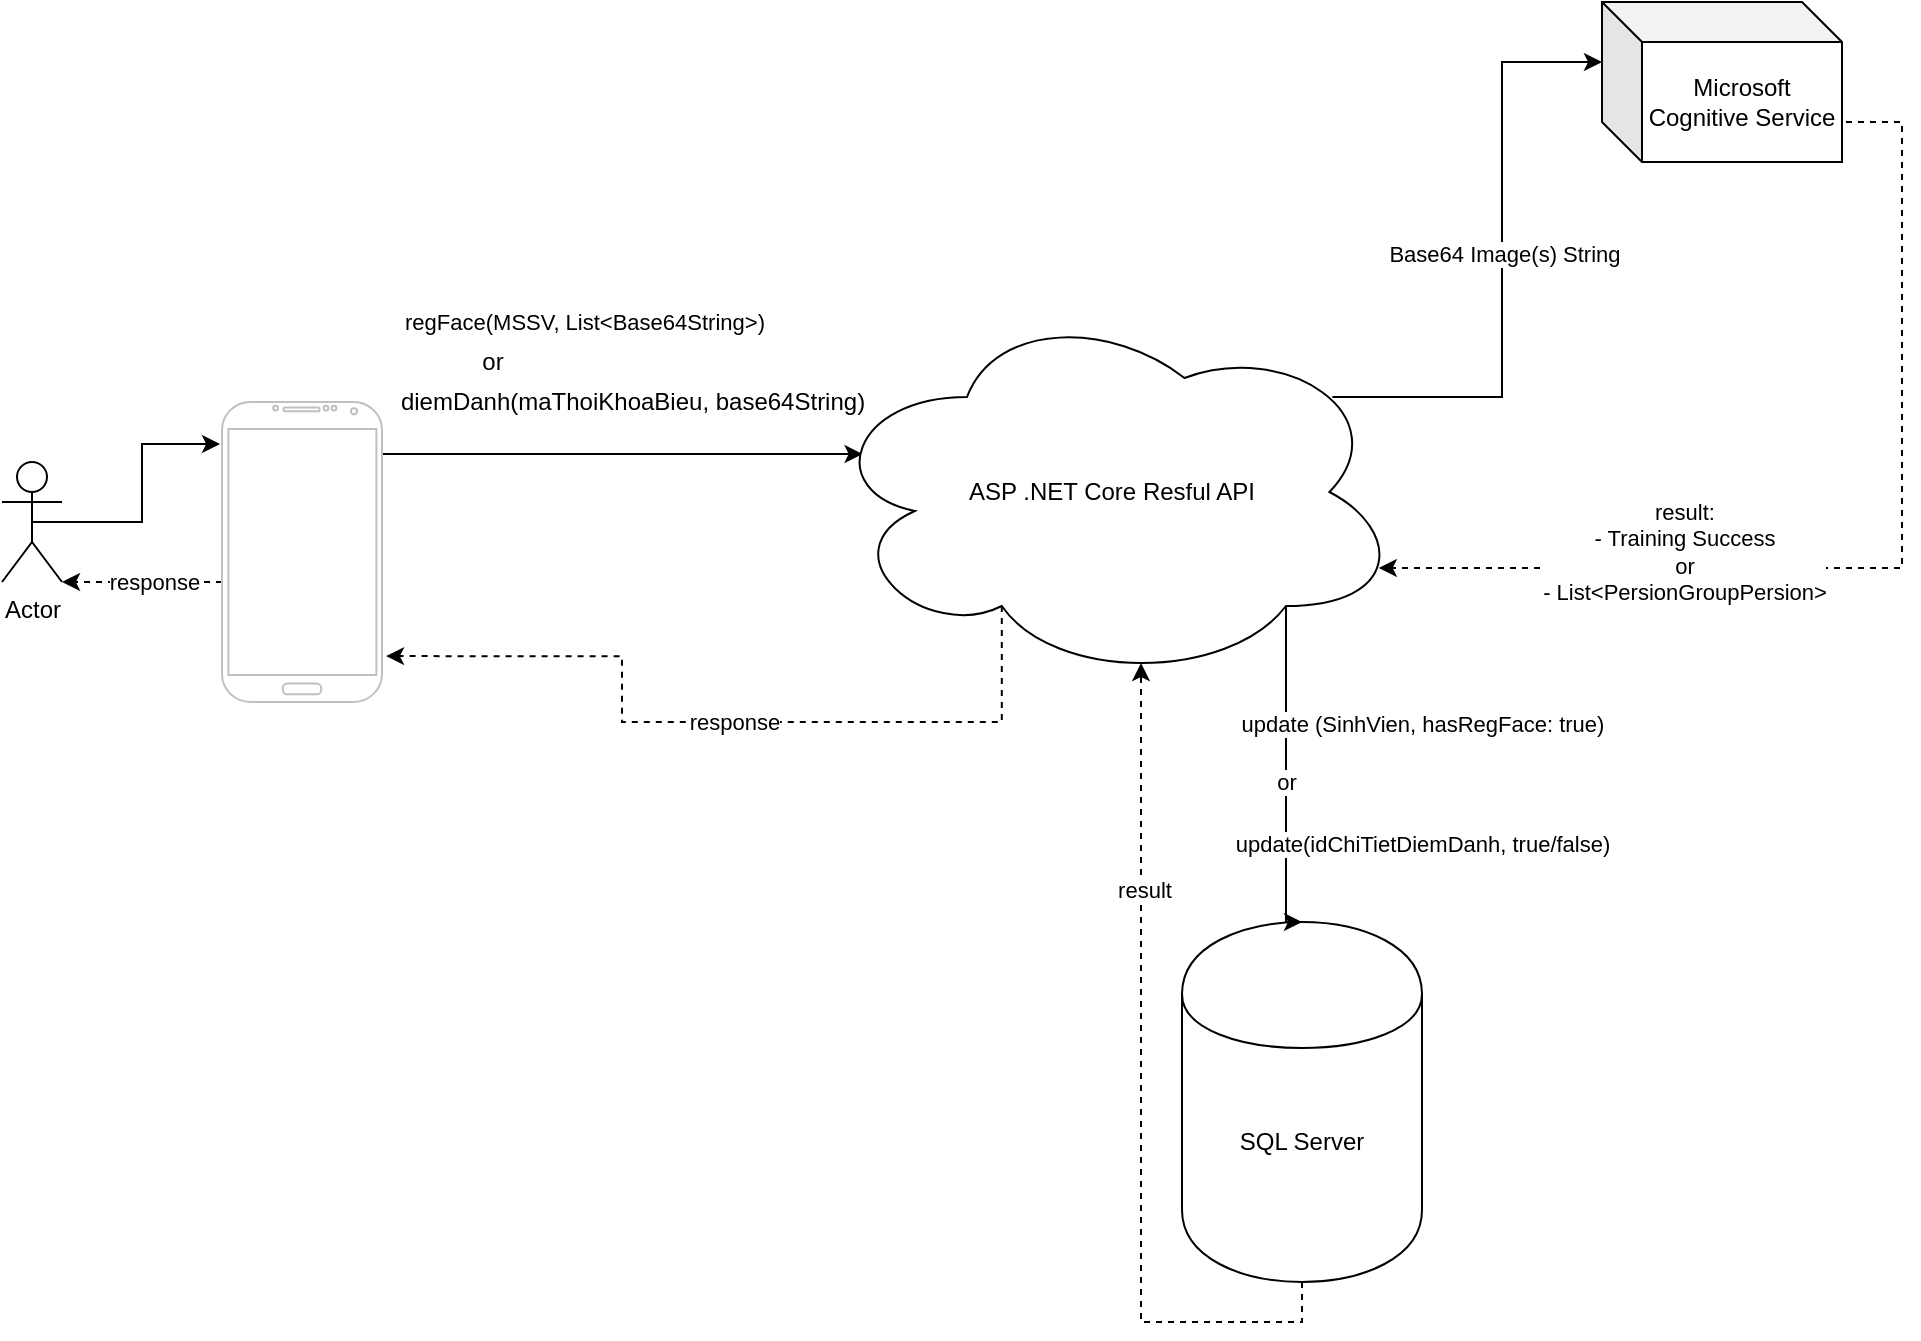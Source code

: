 <mxfile version="13.0.2" type="device"><diagram id="ymJCVIcEYa_-6onyWGU0" name="Page-1"><mxGraphModel dx="2191" dy="742" grid="1" gridSize="10" guides="1" tooltips="1" connect="1" arrows="1" fold="1" page="1" pageScale="1" pageWidth="1169" pageHeight="1654" math="0" shadow="0"><root><mxCell id="0"/><mxCell id="1" parent="0"/><mxCell id="RSBMHZHzwJEv39_NkGAO-16" style="edgeStyle=orthogonalEdgeStyle;rounded=0;orthogonalLoop=1;jettySize=auto;html=1;exitX=0.5;exitY=0.5;exitDx=0;exitDy=0;exitPerimeter=0;entryX=-0.012;entryY=0.14;entryDx=0;entryDy=0;entryPerimeter=0;" edge="1" parent="1" source="RSBMHZHzwJEv39_NkGAO-1" target="RSBMHZHzwJEv39_NkGAO-2"><mxGeometry relative="1" as="geometry"/></mxCell><mxCell id="RSBMHZHzwJEv39_NkGAO-1" value="Actor" style="shape=umlActor;verticalLabelPosition=bottom;labelBackgroundColor=#ffffff;verticalAlign=top;html=1;outlineConnect=0;" vertex="1" parent="1"><mxGeometry x="-40" y="280" width="30" height="60" as="geometry"/></mxCell><mxCell id="RSBMHZHzwJEv39_NkGAO-6" style="edgeStyle=orthogonalEdgeStyle;rounded=0;orthogonalLoop=1;jettySize=auto;html=1;entryX=0.07;entryY=0.4;entryDx=0;entryDy=0;entryPerimeter=0;" edge="1" parent="1" source="RSBMHZHzwJEv39_NkGAO-2" target="RSBMHZHzwJEv39_NkGAO-4"><mxGeometry relative="1" as="geometry"><Array as="points"><mxPoint x="270" y="276"/><mxPoint x="270" y="276"/></Array></mxGeometry></mxCell><mxCell id="RSBMHZHzwJEv39_NkGAO-27" value="regFace(MSSV, List&amp;lt;Base64String&amp;gt;)" style="edgeLabel;html=1;align=center;verticalAlign=middle;resizable=0;points=[];" vertex="1" connectable="0" parent="RSBMHZHzwJEv39_NkGAO-6"><mxGeometry x="-0.348" y="4" relative="1" as="geometry"><mxPoint x="22" y="-62" as="offset"/></mxGeometry></mxCell><mxCell id="RSBMHZHzwJEv39_NkGAO-17" style="edgeStyle=orthogonalEdgeStyle;rounded=0;orthogonalLoop=1;jettySize=auto;html=1;entryX=1;entryY=1;entryDx=0;entryDy=0;entryPerimeter=0;dashed=1;" edge="1" parent="1" source="RSBMHZHzwJEv39_NkGAO-2" target="RSBMHZHzwJEv39_NkGAO-1"><mxGeometry relative="1" as="geometry"><Array as="points"><mxPoint x="120" y="340"/><mxPoint x="120" y="340"/></Array></mxGeometry></mxCell><mxCell id="RSBMHZHzwJEv39_NkGAO-25" value="response" style="edgeLabel;html=1;align=center;verticalAlign=middle;resizable=0;points=[];" vertex="1" connectable="0" parent="RSBMHZHzwJEv39_NkGAO-17"><mxGeometry x="0.222" y="2" relative="1" as="geometry"><mxPoint x="15" y="-2" as="offset"/></mxGeometry></mxCell><mxCell id="RSBMHZHzwJEv39_NkGAO-2" value="" style="verticalLabelPosition=bottom;verticalAlign=top;html=1;shadow=0;dashed=0;strokeWidth=1;shape=mxgraph.android.phone2;strokeColor=#c0c0c0;" vertex="1" parent="1"><mxGeometry x="70" y="250" width="80" height="150" as="geometry"/></mxCell><mxCell id="RSBMHZHzwJEv39_NkGAO-14" style="edgeStyle=orthogonalEdgeStyle;rounded=0;orthogonalLoop=1;jettySize=auto;html=1;exitX=0.5;exitY=1;exitDx=0;exitDy=0;entryX=0.55;entryY=0.95;entryDx=0;entryDy=0;entryPerimeter=0;dashed=1;" edge="1" parent="1" source="RSBMHZHzwJEv39_NkGAO-3" target="RSBMHZHzwJEv39_NkGAO-4"><mxGeometry relative="1" as="geometry"/></mxCell><mxCell id="RSBMHZHzwJEv39_NkGAO-23" value="result" style="edgeLabel;html=1;align=center;verticalAlign=middle;resizable=0;points=[];" vertex="1" connectable="0" parent="RSBMHZHzwJEv39_NkGAO-14"><mxGeometry x="0.473" relative="1" as="geometry"><mxPoint x="1" as="offset"/></mxGeometry></mxCell><mxCell id="RSBMHZHzwJEv39_NkGAO-3" value="SQL Server" style="shape=cylinder;whiteSpace=wrap;html=1;boundedLbl=1;backgroundOutline=1;" vertex="1" parent="1"><mxGeometry x="550" y="510" width="120" height="180" as="geometry"/></mxCell><mxCell id="RSBMHZHzwJEv39_NkGAO-7" style="edgeStyle=orthogonalEdgeStyle;rounded=0;orthogonalLoop=1;jettySize=auto;html=1;exitX=0.88;exitY=0.25;exitDx=0;exitDy=0;exitPerimeter=0;entryX=0;entryY=0;entryDx=0;entryDy=30;entryPerimeter=0;" edge="1" parent="1" source="RSBMHZHzwJEv39_NkGAO-4" target="RSBMHZHzwJEv39_NkGAO-5"><mxGeometry relative="1" as="geometry"/></mxCell><mxCell id="RSBMHZHzwJEv39_NkGAO-18" value="Base64 Image(s) String" style="edgeLabel;html=1;align=center;verticalAlign=middle;resizable=0;points=[];" vertex="1" connectable="0" parent="RSBMHZHzwJEv39_NkGAO-7"><mxGeometry x="-0.348" y="59" relative="1" as="geometry"><mxPoint x="60" y="-58" as="offset"/></mxGeometry></mxCell><mxCell id="RSBMHZHzwJEv39_NkGAO-13" style="edgeStyle=orthogonalEdgeStyle;rounded=0;orthogonalLoop=1;jettySize=auto;html=1;exitX=0.8;exitY=0.8;exitDx=0;exitDy=0;exitPerimeter=0;entryX=0.5;entryY=0;entryDx=0;entryDy=0;" edge="1" parent="1" source="RSBMHZHzwJEv39_NkGAO-4" target="RSBMHZHzwJEv39_NkGAO-3"><mxGeometry relative="1" as="geometry"><Array as="points"><mxPoint x="602" y="510"/></Array></mxGeometry></mxCell><mxCell id="RSBMHZHzwJEv39_NkGAO-20" value="update (SinhVien, hasRegFace: true)" style="edgeLabel;html=1;align=center;verticalAlign=middle;resizable=0;points=[];" vertex="1" connectable="0" parent="RSBMHZHzwJEv39_NkGAO-13"><mxGeometry x="-0.417" y="1" relative="1" as="geometry"><mxPoint x="67" y="10" as="offset"/></mxGeometry></mxCell><mxCell id="RSBMHZHzwJEv39_NkGAO-21" value="update(idChiTietDiemDanh, true/false)" style="edgeLabel;html=1;align=center;verticalAlign=middle;resizable=0;points=[];" vertex="1" connectable="0" parent="RSBMHZHzwJEv39_NkGAO-13"><mxGeometry x="-0.25" y="2" relative="1" as="geometry"><mxPoint x="66" y="56" as="offset"/></mxGeometry></mxCell><mxCell id="RSBMHZHzwJEv39_NkGAO-22" value="or" style="edgeLabel;html=1;align=center;verticalAlign=middle;resizable=0;points=[];" vertex="1" connectable="0" parent="RSBMHZHzwJEv39_NkGAO-13"><mxGeometry x="-0.407" relative="1" as="geometry"><mxPoint y="39" as="offset"/></mxGeometry></mxCell><mxCell id="RSBMHZHzwJEv39_NkGAO-15" style="edgeStyle=orthogonalEdgeStyle;rounded=0;orthogonalLoop=1;jettySize=auto;html=1;exitX=0.31;exitY=0.8;exitDx=0;exitDy=0;exitPerimeter=0;entryX=1.025;entryY=0.847;entryDx=0;entryDy=0;entryPerimeter=0;dashed=1;" edge="1" parent="1" source="RSBMHZHzwJEv39_NkGAO-4" target="RSBMHZHzwJEv39_NkGAO-2"><mxGeometry relative="1" as="geometry"><Array as="points"><mxPoint x="410" y="410"/><mxPoint x="270" y="410"/><mxPoint x="270" y="367"/></Array></mxGeometry></mxCell><mxCell id="RSBMHZHzwJEv39_NkGAO-24" value="response" style="edgeLabel;html=1;align=center;verticalAlign=middle;resizable=0;points=[];" vertex="1" connectable="0" parent="RSBMHZHzwJEv39_NkGAO-15"><mxGeometry x="0.075" y="2" relative="1" as="geometry"><mxPoint x="22.1" y="-2" as="offset"/></mxGeometry></mxCell><mxCell id="RSBMHZHzwJEv39_NkGAO-4" value="ASP .NET Core Resful API" style="ellipse;shape=cloud;whiteSpace=wrap;html=1;" vertex="1" parent="1"><mxGeometry x="370" y="200" width="290" height="190" as="geometry"/></mxCell><mxCell id="RSBMHZHzwJEv39_NkGAO-12" style="edgeStyle=orthogonalEdgeStyle;rounded=0;orthogonalLoop=1;jettySize=auto;html=1;exitX=0;exitY=0;exitDx=120;exitDy=50;exitPerimeter=0;entryX=0.96;entryY=0.7;entryDx=0;entryDy=0;entryPerimeter=0;dashed=1;" edge="1" parent="1" source="RSBMHZHzwJEv39_NkGAO-5" target="RSBMHZHzwJEv39_NkGAO-4"><mxGeometry relative="1" as="geometry"><Array as="points"><mxPoint x="910" y="110"/><mxPoint x="910" y="333"/></Array></mxGeometry></mxCell><mxCell id="RSBMHZHzwJEv39_NkGAO-19" value="result:&lt;br&gt;- Training Success&lt;br&gt;or&lt;br&gt;- List&amp;lt;PersionGroupPersion&amp;gt;" style="edgeLabel;html=1;align=center;verticalAlign=middle;resizable=0;points=[];" vertex="1" connectable="0" parent="RSBMHZHzwJEv39_NkGAO-12"><mxGeometry x="0.219" y="-2" relative="1" as="geometry"><mxPoint x="-53" y="-6" as="offset"/></mxGeometry></mxCell><mxCell id="RSBMHZHzwJEv39_NkGAO-5" value="Microsoft Cognitive Service" style="shape=cube;whiteSpace=wrap;html=1;boundedLbl=1;backgroundOutline=1;darkOpacity=0.05;darkOpacity2=0.1;" vertex="1" parent="1"><mxGeometry x="760" y="50" width="120" height="80" as="geometry"/></mxCell><mxCell id="RSBMHZHzwJEv39_NkGAO-28" value="or" style="text;html=1;align=center;verticalAlign=middle;resizable=0;points=[];autosize=1;" vertex="1" parent="1"><mxGeometry x="190" y="220" width="30" height="20" as="geometry"/></mxCell><mxCell id="RSBMHZHzwJEv39_NkGAO-31" value="diemDanh(maThoiKhoaBieu, base64String)" style="text;html=1;align=center;verticalAlign=middle;resizable=0;points=[];autosize=1;" vertex="1" parent="1"><mxGeometry x="150" y="240" width="250" height="20" as="geometry"/></mxCell></root></mxGraphModel></diagram></mxfile>